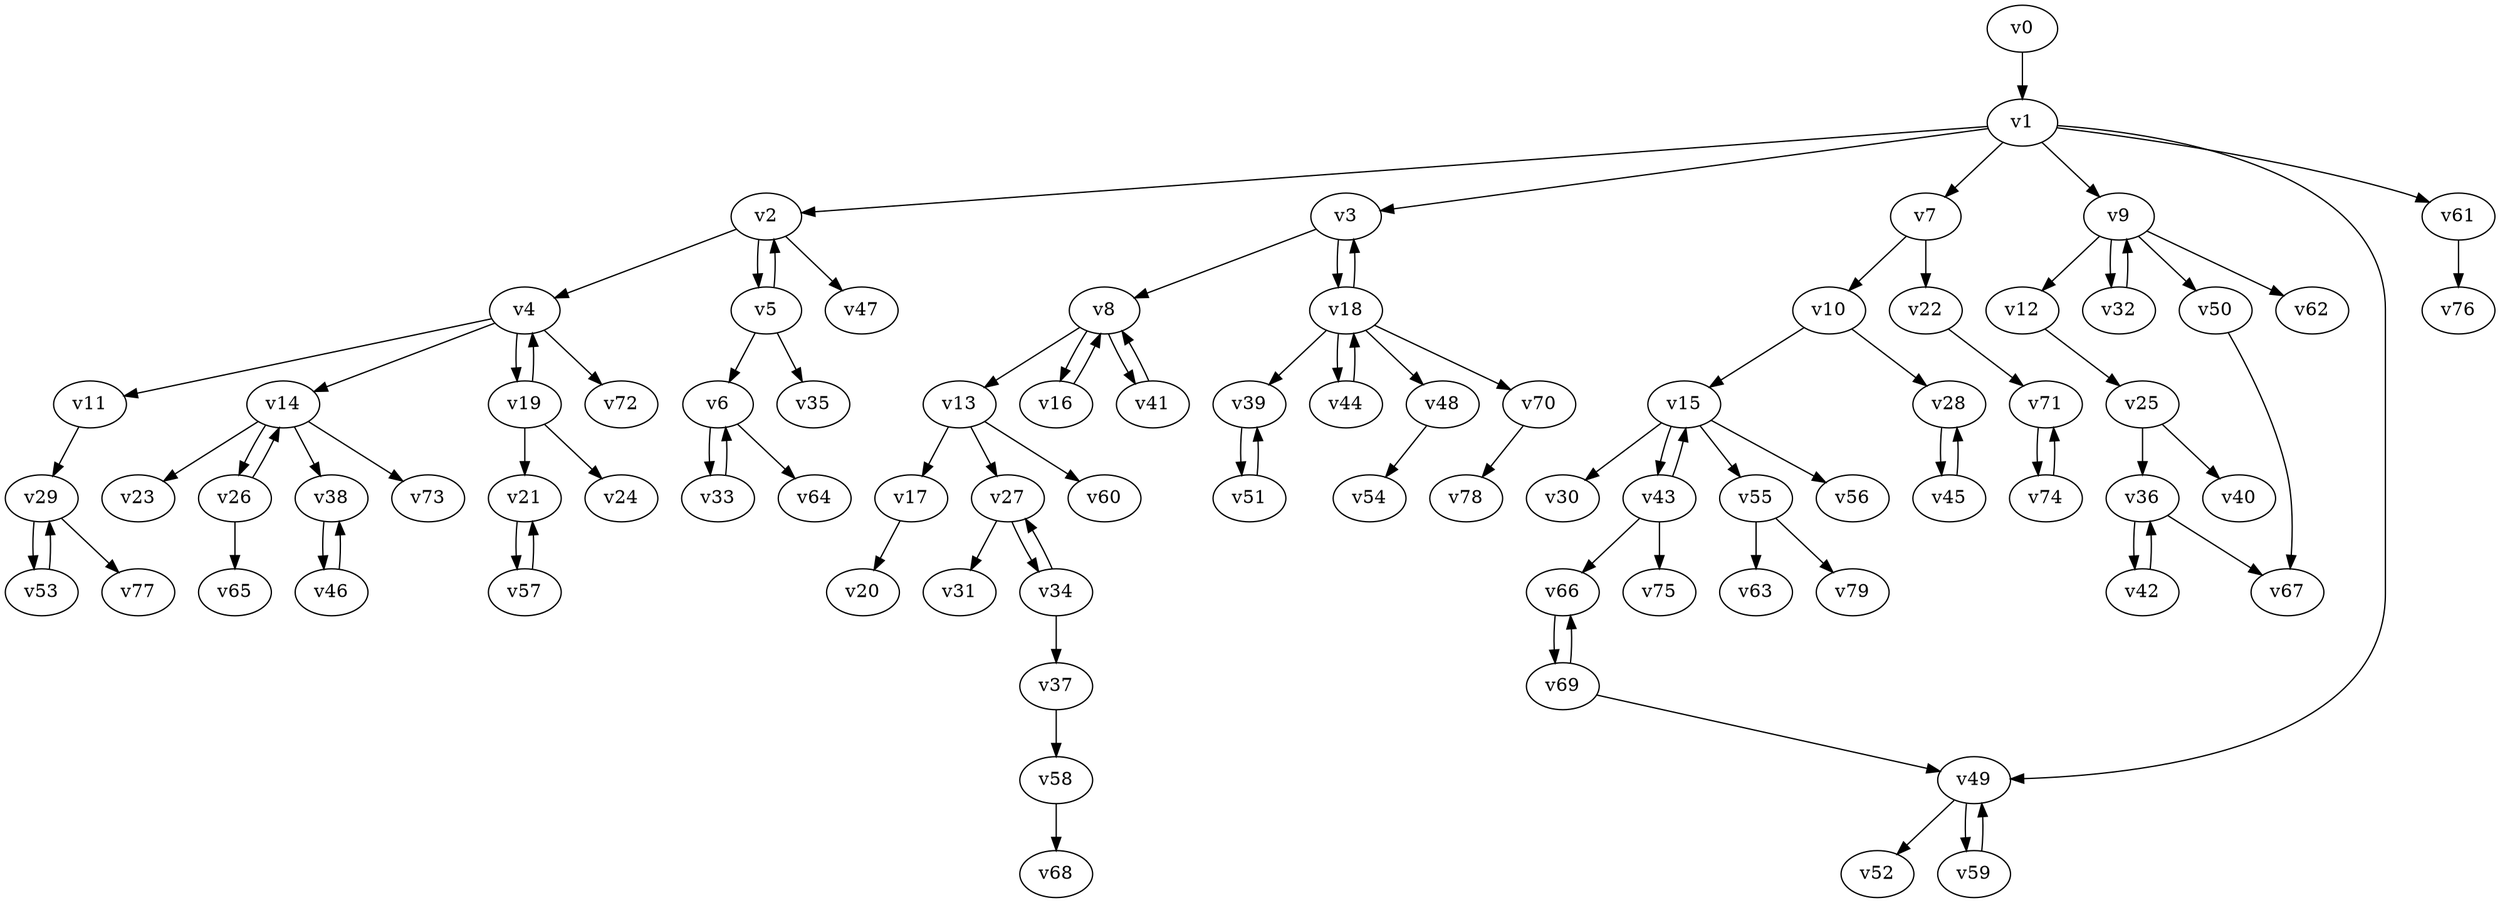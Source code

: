 digraph test108 {
    v0 [name="v0", player=0, weight=0];
    v1 [name="v1", player=1, weight=1];
    v2 [name="v2", player=0, weight=12];
    v3 [name="v3", player=1, weight=10];
    v4 [name="v4", player=0, weight=13];
    v5 [name="v5", player=1, weight=6];
    v6 [name="v6", player=0, weight=11];
    v7 [name="v7", player=1, weight=2];
    v8 [name="v8", player=0, weight=3];
    v9 [name="v9", player=1, weight=13];
    v10 [name="v10", player=0, weight=10];
    v11 [name="v11", player=1, weight=7];
    v12 [name="v12", player=0, weight=15];
    v13 [name="v13", player=1, weight=10];
    v14 [name="v14", player=0, weight=8];
    v15 [name="v15", player=1, weight=12];
    v16 [name="v16", player=0, weight=7];
    v17 [name="v17", player=1, weight=10];
    v18 [name="v18", player=0, weight=6];
    v19 [name="v19", player=1, weight=7];
    v20 [name="v20", player=0, weight=3];
    v21 [name="v21", player=1, weight=12];
    v22 [name="v22", player=0, weight=11];
    v23 [name="v23", player=1, weight=12];
    v24 [name="v24", player=0, weight=11];
    v25 [name="v25", player=1, weight=9];
    v26 [name="v26", player=0, weight=11];
    v27 [name="v27", player=1, weight=-3];
    v28 [name="v28", player=0, weight=-2];
    v29 [name="v29", player=1, weight=1];
    v30 [name="v30", player=0, weight=17];
    v31 [name="v31", player=1, weight=5];
    v32 [name="v32", player=0, weight=7];
    v33 [name="v33", player=1, weight=8];
    v34 [name="v34", player=0, weight=2];
    v35 [name="v35", player=1, weight=5];
    v36 [name="v36", player=0, weight=4];
    v37 [name="v37", player=1, weight=13];
    v38 [name="v38", player=0, weight=7];
    v39 [name="v39", player=1, weight=4];
    v40 [name="v40", player=0, weight=6];
    v41 [name="v41", player=1, weight=15];
    v42 [name="v42", player=0, weight=5];
    v43 [name="v43", player=1, weight=8];
    v44 [name="v44", player=0, weight=4];
    v45 [name="v45", player=1, weight=7];
    v46 [name="v46", player=0, weight=5];
    v47 [name="v47", player=1, weight=7];
    v48 [name="v48", player=0, weight=-2];
    v49 [name="v49", player=1, weight=8];
    v50 [name="v50", player=0, weight=9];
    v51 [name="v51", player=1, weight=8];
    v52 [name="v52", player=0, weight=7];
    v53 [name="v53", player=1, weight=5];
    v54 [name="v54", player=0, weight=2];
    v55 [name="v55", player=1, weight=-2];
    v56 [name="v56", player=0, weight=10];
    v57 [name="v57", player=1, weight=4];
    v58 [name="v58", player=0, weight=5];
    v59 [name="v59", player=1, weight=0];
    v60 [name="v60", player=0, weight=14];
    v61 [name="v61", player=1, weight=8];
    v62 [name="v62", player=0, weight=2];
    v63 [name="v63", player=1, weight=5];
    v64 [name="v64", player=0, weight=8];
    v65 [name="v65", player=1, weight=10];
    v66 [name="v66", player=0, weight=11];
    v67 [name="v67", player=1, weight=6];
    v68 [name="v68", player=0, weight=15];
    v69 [name="v69", player=1, weight=6];
    v70 [name="v70", player=0, weight=0];
    v71 [name="v71", player=1, weight=11];
    v72 [name="v72", player=0, weight=16];
    v73 [name="v73", player=1, weight=17];
    v74 [name="v74", player=0, weight=15];
    v75 [name="v75", player=1, weight=5];
    v76 [name="v76", player=0, weight=-1];
    v77 [name="v77", player=1, weight=14];
    v78 [name="v78", player=0, weight=1];
    v79 [name="v79", player=1, weight=10];
    v0 -> v1;
    v1 -> v2;
    v1 -> v3;
    v2 -> v4;
    v2 -> v5;
    v5 -> v2;
    v5 -> v6;
    v1 -> v7;
    v3 -> v8;
    v1 -> v9;
    v7 -> v10;
    v4 -> v11;
    v9 -> v12;
    v8 -> v13;
    v4 -> v14;
    v10 -> v15;
    v8 -> v16;
    v16 -> v8;
    v13 -> v17;
    v3 -> v18;
    v18 -> v3;
    v4 -> v19;
    v19 -> v4;
    v17 -> v20;
    v19 -> v21;
    v7 -> v22;
    v14 -> v23;
    v19 -> v24;
    v12 -> v25;
    v14 -> v26;
    v26 -> v14;
    v13 -> v27;
    v10 -> v28;
    v11 -> v29;
    v15 -> v30;
    v27 -> v31;
    v9 -> v32;
    v32 -> v9;
    v6 -> v33;
    v33 -> v6;
    v27 -> v34;
    v34 -> v27;
    v5 -> v35;
    v25 -> v36;
    v34 -> v37;
    v14 -> v38;
    v18 -> v39;
    v25 -> v40;
    v8 -> v41;
    v41 -> v8;
    v36 -> v42;
    v42 -> v36;
    v15 -> v43;
    v43 -> v15;
    v18 -> v44;
    v44 -> v18;
    v28 -> v45;
    v45 -> v28;
    v38 -> v46;
    v46 -> v38;
    v2 -> v47;
    v18 -> v48;
    v1 -> v49;
    v9 -> v50;
    v39 -> v51;
    v51 -> v39;
    v49 -> v52;
    v29 -> v53;
    v53 -> v29;
    v48 -> v54;
    v15 -> v55;
    v15 -> v56;
    v21 -> v57;
    v57 -> v21;
    v37 -> v58;
    v49 -> v59;
    v59 -> v49;
    v13 -> v60;
    v1 -> v61;
    v9 -> v62;
    v55 -> v63;
    v6 -> v64;
    v26 -> v65;
    v43 -> v66;
    v36 -> v67;
    v58 -> v68;
    v66 -> v69;
    v69 -> v66;
    v18 -> v70;
    v22 -> v71;
    v4 -> v72;
    v14 -> v73;
    v71 -> v74;
    v74 -> v71;
    v43 -> v75;
    v61 -> v76;
    v29 -> v77;
    v70 -> v78;
    v55 -> v79;
    v69 -> v49;
    v50 -> v67;
}
